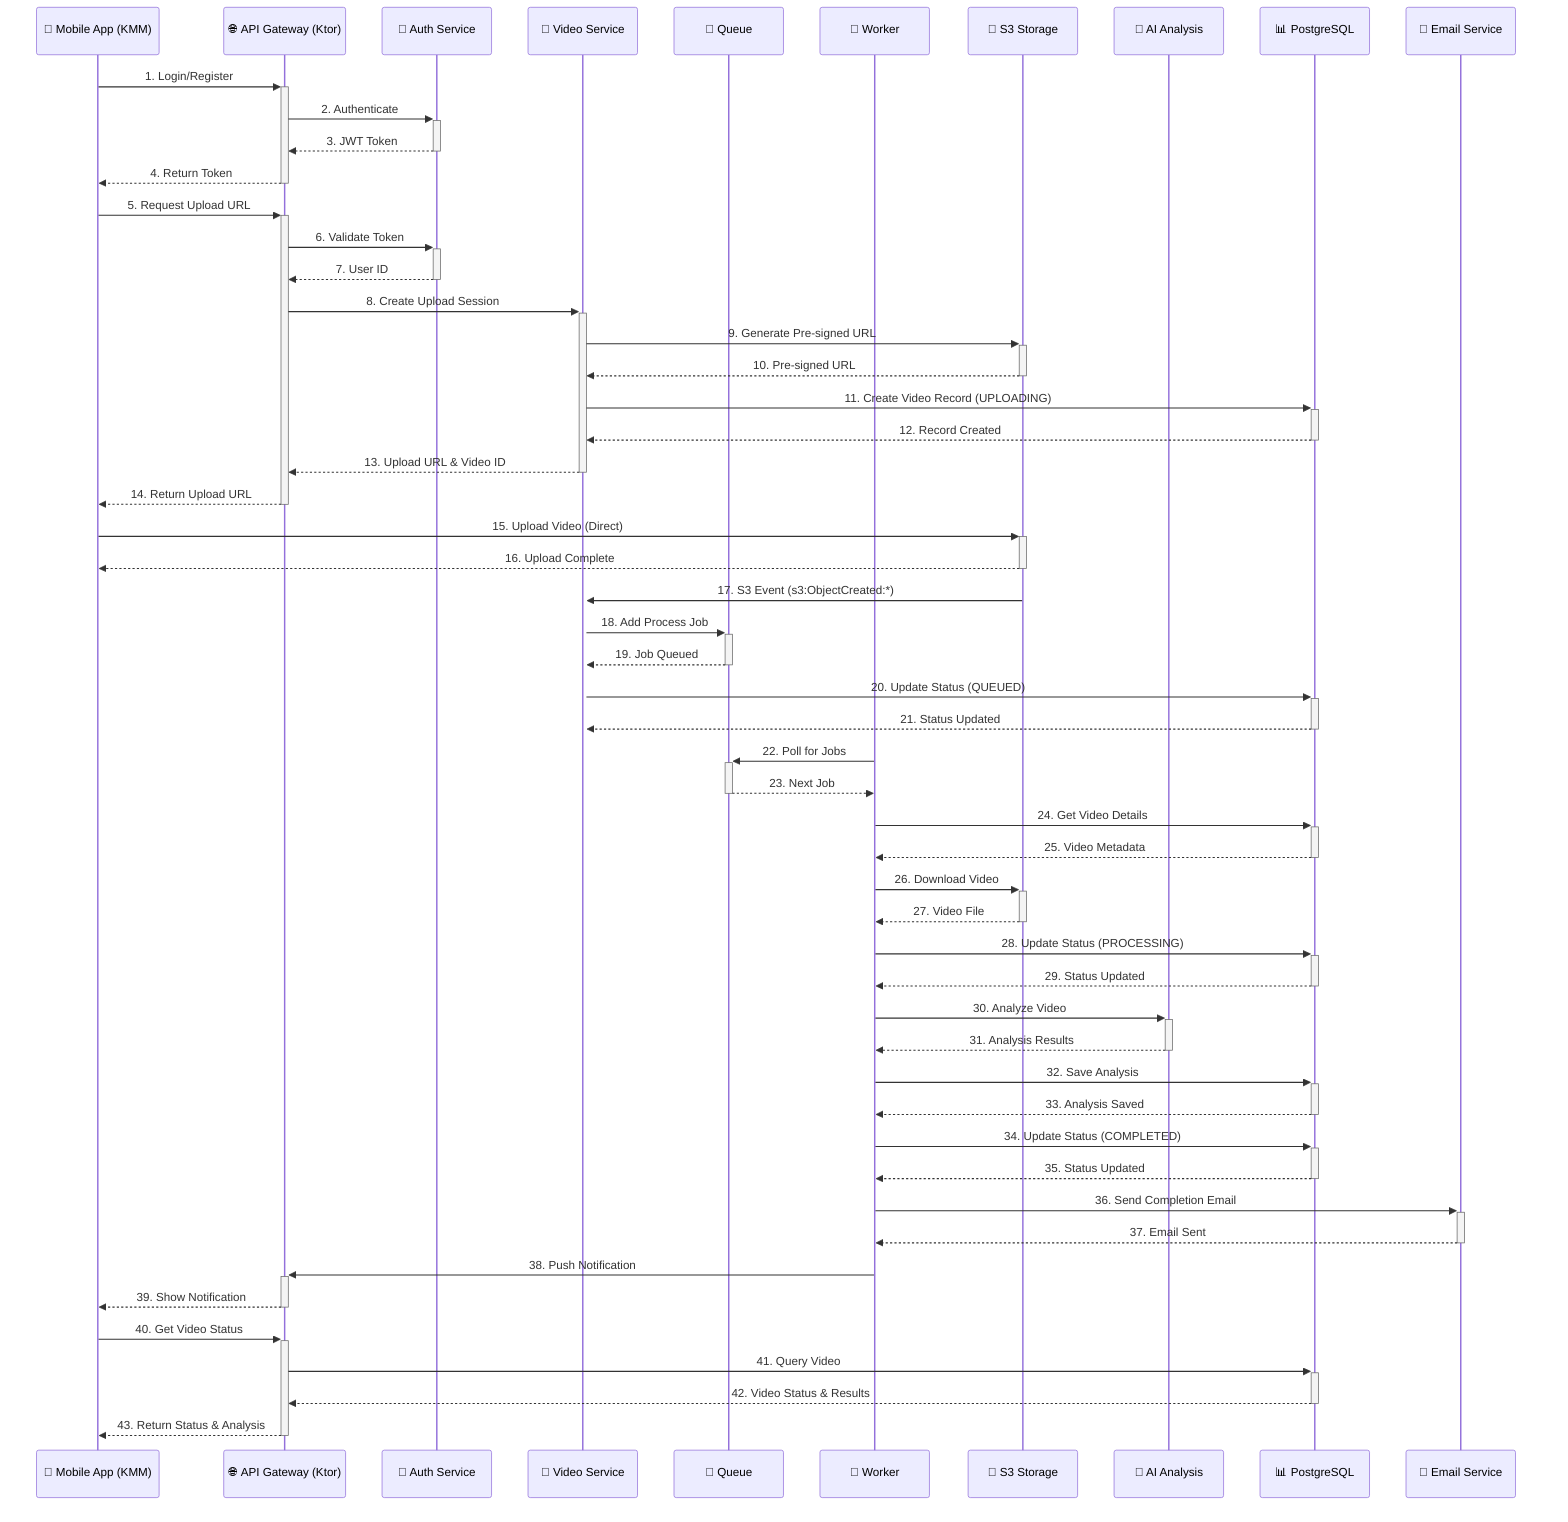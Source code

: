 sequenceDiagram
    participant Mobile as 📱 Mobile App (KMM)
    participant API as 🌐 API Gateway (Ktor)
    participant Auth as 🔐 Auth Service
    participant VideoSvc as 🎥 Video Service
    participant Queue as 🔄 Queue
    participant Worker as 👷 Worker
    participant S3 as 💾 S3 Storage
    participant AI as 🧠 AI Analysis
    participant DB as 📊 PostgreSQL
    participant Email as 📧 Email Service

%% Authentication Flow
    Mobile->>+API: 1. Login/Register
    API->>+Auth: 2. Authenticate
    Auth-->>-API: 3. JWT Token
    API-->>-Mobile: 4. Return Token

%% Video Upload Flow
    Mobile->>+API: 5. Request Upload URL
    API->>+Auth: 6. Validate Token
    Auth-->>-API: 7. User ID
    API->>+VideoSvc: 8. Create Upload Session
    VideoSvc->>+S3: 9. Generate Pre-signed URL
    S3-->>-VideoSvc: 10. Pre-signed URL
    VideoSvc->>+DB: 11. Create Video Record (UPLOADING)
    DB-->>-VideoSvc: 12. Record Created
    VideoSvc-->>-API: 13. Upload URL & Video ID
    API-->>-Mobile: 14. Return Upload URL

%% Direct Upload & Processing
    Mobile->>+S3: 15. Upload Video (Direct)
    S3-->>-Mobile: 16. Upload Complete
    S3->>+VideoSvc: 17. S3 Event (s3:ObjectCreated:*)
    VideoSvc->>+Queue: 18. Add Process Job
    Queue-->>-VideoSvc: 19. Job Queued
    VideoSvc->>+DB: 20. Update Status (QUEUED)
    DB-->>-VideoSvc: 21. Status Updated

%% Background Processing
    Worker->>+Queue: 22. Poll for Jobs
    Queue-->>-Worker: 23. Next Job
    Worker->>+DB: 24. Get Video Details
    DB-->>-Worker: 25. Video Metadata
    Worker->>+S3: 26. Download Video
    S3-->>-Worker: 27. Video File
    Worker->>+DB: 28. Update Status (PROCESSING)
    DB-->>-Worker: 29. Status Updated
    Worker->>+AI: 30. Analyze Video
    AI-->>-Worker: 31. Analysis Results
    Worker->>+DB: 32. Save Analysis
    DB-->>-Worker: 33. Analysis Saved
    Worker->>+DB: 34. Update Status (COMPLETED)
    DB-->>-Worker: 35. Status Updated

%% Notifications
    Worker->>+Email: 36. Send Completion Email
    Email-->>-Worker: 37. Email Sent
    Worker->>+API: 38. Push Notification
    API-->>-Mobile: 39. Show Notification

%% Status Check
    Mobile->>+API: 40. Get Video Status
    API->>+DB: 41. Query Video
    DB-->>-API: 42. Video Status & Results
    API-->>-Mobile: 43. Return Status & Analysis